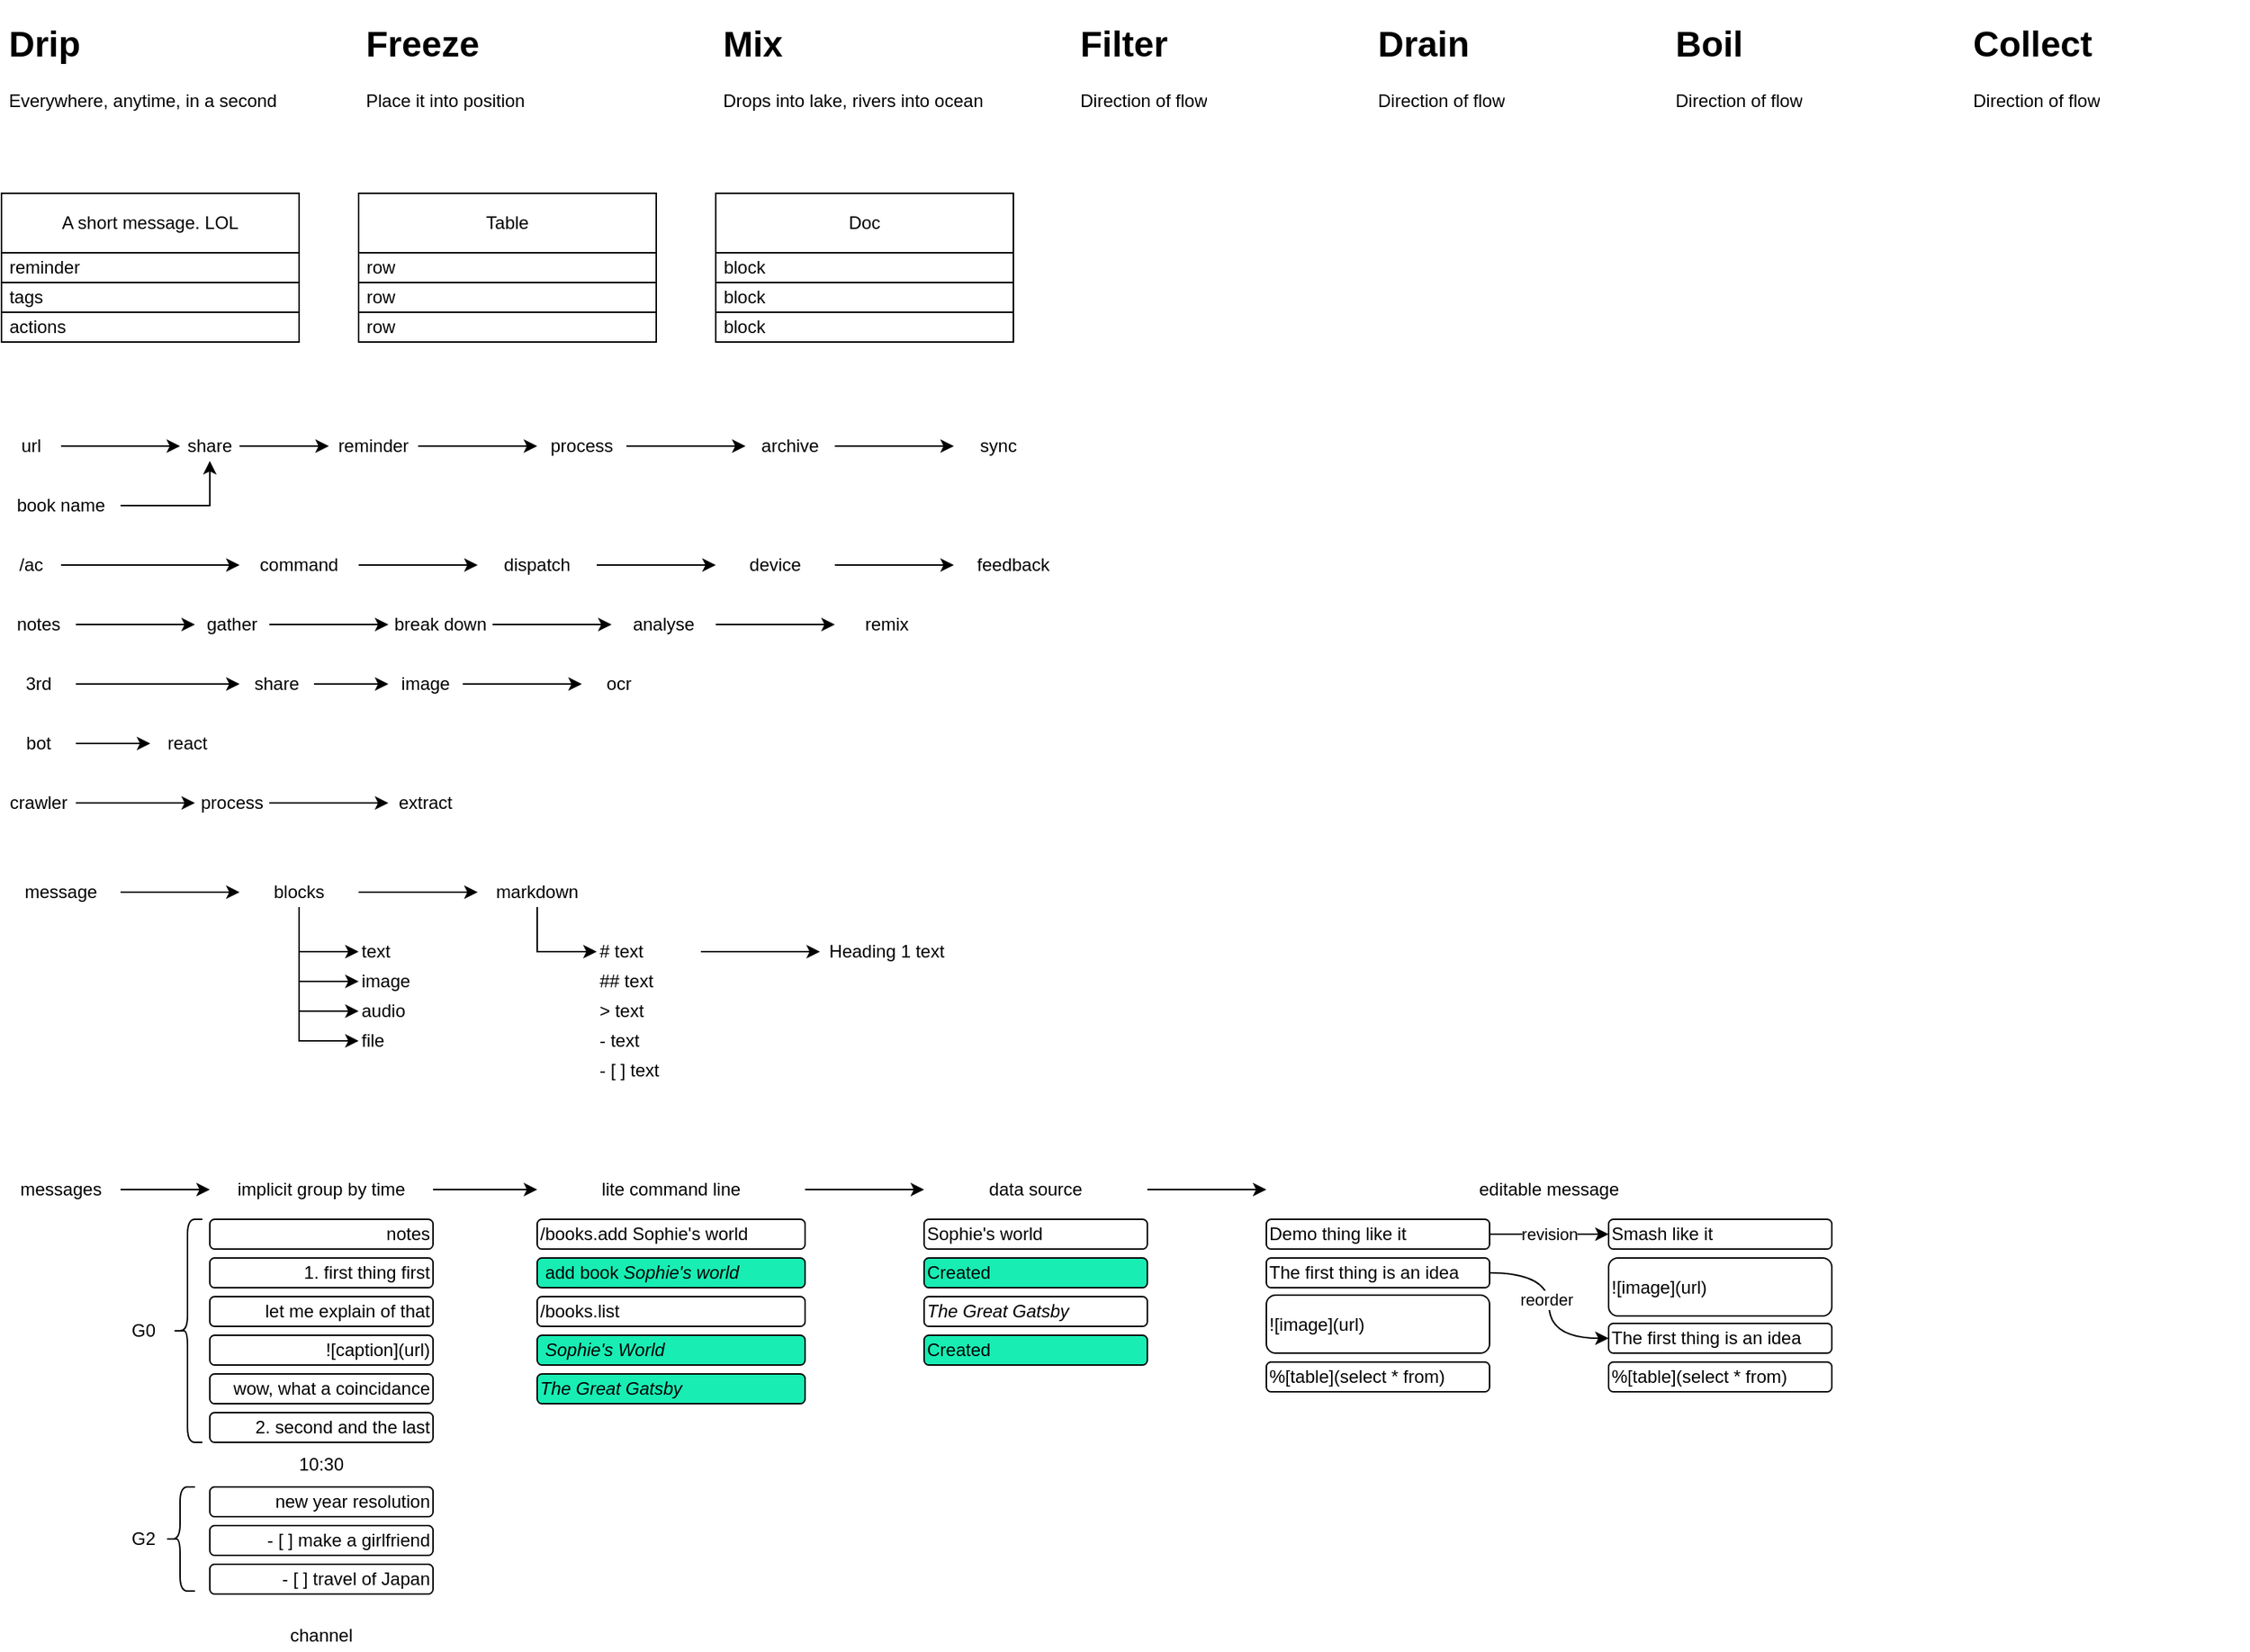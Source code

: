 <mxfile version="14.4.7" type="github">
  <diagram id="smtT8wupvltv7x-k8p_4" name="Page-1">
    <mxGraphModel dx="871" dy="509" grid="1" gridSize="10" guides="1" tooltips="1" connect="1" arrows="1" fold="1" page="1" pageScale="1" pageWidth="850" pageHeight="1100" math="0" shadow="0">
      <root>
        <mxCell id="0" />
        <mxCell id="1" parent="0" />
        <mxCell id="euIUzY9tBhmxN2oQmPMZ-3" value="&lt;h1&gt;Drip&lt;/h1&gt;&lt;p&gt;Everywhere, anytime, in a second&lt;/p&gt;" style="text;html=1;strokeColor=none;fillColor=none;spacing=5;spacingTop=-20;whiteSpace=wrap;overflow=hidden;rounded=0;" parent="1" vertex="1">
          <mxGeometry x="40" y="40" width="190" height="70" as="geometry" />
        </mxCell>
        <mxCell id="euIUzY9tBhmxN2oQmPMZ-4" value="A short message. LOL" style="rounded=0;whiteSpace=wrap;html=1;" parent="1" vertex="1">
          <mxGeometry x="40" y="160" width="200" height="40" as="geometry" />
        </mxCell>
        <mxCell id="euIUzY9tBhmxN2oQmPMZ-5" value="&amp;nbsp;reminder" style="rounded=0;whiteSpace=wrap;html=1;align=left;" parent="1" vertex="1">
          <mxGeometry x="40" y="200" width="200" height="20" as="geometry" />
        </mxCell>
        <mxCell id="euIUzY9tBhmxN2oQmPMZ-6" value="&amp;nbsp;tags" style="rounded=0;whiteSpace=wrap;html=1;align=left;" parent="1" vertex="1">
          <mxGeometry x="40" y="220" width="200" height="20" as="geometry" />
        </mxCell>
        <mxCell id="euIUzY9tBhmxN2oQmPMZ-7" value="&amp;nbsp;actions" style="rounded=0;whiteSpace=wrap;html=1;align=left;" parent="1" vertex="1">
          <mxGeometry x="40" y="240" width="200" height="20" as="geometry" />
        </mxCell>
        <mxCell id="euIUzY9tBhmxN2oQmPMZ-8" value="&lt;h1&gt;Freeze&lt;/h1&gt;&lt;p&gt;Place it into position&lt;/p&gt;" style="text;html=1;strokeColor=none;fillColor=none;spacing=5;spacingTop=-20;whiteSpace=wrap;overflow=hidden;rounded=0;" parent="1" vertex="1">
          <mxGeometry x="280" y="40" width="190" height="70" as="geometry" />
        </mxCell>
        <mxCell id="euIUzY9tBhmxN2oQmPMZ-9" value="Table" style="rounded=0;whiteSpace=wrap;html=1;" parent="1" vertex="1">
          <mxGeometry x="280" y="160" width="200" height="40" as="geometry" />
        </mxCell>
        <mxCell id="euIUzY9tBhmxN2oQmPMZ-10" value="&amp;nbsp;row" style="rounded=0;whiteSpace=wrap;html=1;align=left;" parent="1" vertex="1">
          <mxGeometry x="280" y="200" width="200" height="20" as="geometry" />
        </mxCell>
        <mxCell id="euIUzY9tBhmxN2oQmPMZ-11" value="&amp;nbsp;row" style="rounded=0;whiteSpace=wrap;html=1;align=left;" parent="1" vertex="1">
          <mxGeometry x="280" y="220" width="200" height="20" as="geometry" />
        </mxCell>
        <mxCell id="euIUzY9tBhmxN2oQmPMZ-12" value="&amp;nbsp;row" style="rounded=0;whiteSpace=wrap;html=1;align=left;" parent="1" vertex="1">
          <mxGeometry x="280" y="240" width="200" height="20" as="geometry" />
        </mxCell>
        <mxCell id="euIUzY9tBhmxN2oQmPMZ-13" value="&lt;h1&gt;Mix&lt;/h1&gt;&lt;p&gt;Drops into lake, rivers into ocean&lt;/p&gt;" style="text;html=1;strokeColor=none;fillColor=none;spacing=5;spacingTop=-20;whiteSpace=wrap;overflow=hidden;rounded=0;" parent="1" vertex="1">
          <mxGeometry x="520" y="40" width="190" height="70" as="geometry" />
        </mxCell>
        <mxCell id="euIUzY9tBhmxN2oQmPMZ-14" value="Doc" style="rounded=0;whiteSpace=wrap;html=1;" parent="1" vertex="1">
          <mxGeometry x="520" y="160" width="200" height="40" as="geometry" />
        </mxCell>
        <mxCell id="euIUzY9tBhmxN2oQmPMZ-15" value="&amp;nbsp;block" style="rounded=0;whiteSpace=wrap;html=1;align=left;" parent="1" vertex="1">
          <mxGeometry x="520" y="200" width="200" height="20" as="geometry" />
        </mxCell>
        <mxCell id="euIUzY9tBhmxN2oQmPMZ-16" value="&amp;nbsp;block" style="rounded=0;whiteSpace=wrap;html=1;align=left;" parent="1" vertex="1">
          <mxGeometry x="520" y="220" width="200" height="20" as="geometry" />
        </mxCell>
        <mxCell id="euIUzY9tBhmxN2oQmPMZ-17" value="&amp;nbsp;block" style="rounded=0;whiteSpace=wrap;html=1;align=left;" parent="1" vertex="1">
          <mxGeometry x="520" y="240" width="200" height="20" as="geometry" />
        </mxCell>
        <mxCell id="euIUzY9tBhmxN2oQmPMZ-18" value="&lt;h1&gt;Filter&lt;/h1&gt;&lt;p&gt;Direction of flow&lt;/p&gt;" style="text;html=1;strokeColor=none;fillColor=none;spacing=5;spacingTop=-20;whiteSpace=wrap;overflow=hidden;rounded=0;" parent="1" vertex="1">
          <mxGeometry x="760" y="40" width="190" height="70" as="geometry" />
        </mxCell>
        <mxCell id="euIUzY9tBhmxN2oQmPMZ-19" value="&lt;h1&gt;Boil&lt;/h1&gt;&lt;p&gt;Direction of flow&lt;/p&gt;" style="text;html=1;strokeColor=none;fillColor=none;spacing=5;spacingTop=-20;whiteSpace=wrap;overflow=hidden;rounded=0;" parent="1" vertex="1">
          <mxGeometry x="1160" y="40" width="190" height="70" as="geometry" />
        </mxCell>
        <mxCell id="euIUzY9tBhmxN2oQmPMZ-21" value="&lt;h1&gt;Collect&lt;/h1&gt;&lt;p&gt;Direction of flow&lt;/p&gt;" style="text;html=1;strokeColor=none;fillColor=none;spacing=5;spacingTop=-20;whiteSpace=wrap;overflow=hidden;rounded=0;" parent="1" vertex="1">
          <mxGeometry x="1360" y="40" width="190" height="70" as="geometry" />
        </mxCell>
        <mxCell id="euIUzY9tBhmxN2oQmPMZ-22" value="&lt;h1&gt;Drain&lt;/h1&gt;&lt;p&gt;Direction of flow&lt;/p&gt;" style="text;html=1;strokeColor=none;fillColor=none;spacing=5;spacingTop=-20;whiteSpace=wrap;overflow=hidden;rounded=0;" parent="1" vertex="1">
          <mxGeometry x="960" y="40" width="190" height="70" as="geometry" />
        </mxCell>
        <mxCell id="euIUzY9tBhmxN2oQmPMZ-25" value="" style="edgeStyle=orthogonalEdgeStyle;rounded=0;orthogonalLoop=1;jettySize=auto;html=1;" parent="1" source="euIUzY9tBhmxN2oQmPMZ-23" target="euIUzY9tBhmxN2oQmPMZ-24" edge="1">
          <mxGeometry relative="1" as="geometry" />
        </mxCell>
        <mxCell id="euIUzY9tBhmxN2oQmPMZ-23" value="url" style="text;html=1;strokeColor=none;fillColor=none;align=center;verticalAlign=middle;whiteSpace=wrap;rounded=0;" parent="1" vertex="1">
          <mxGeometry x="40" y="320" width="40" height="20" as="geometry" />
        </mxCell>
        <mxCell id="euIUzY9tBhmxN2oQmPMZ-27" value="" style="edgeStyle=orthogonalEdgeStyle;rounded=0;orthogonalLoop=1;jettySize=auto;html=1;" parent="1" source="euIUzY9tBhmxN2oQmPMZ-24" target="euIUzY9tBhmxN2oQmPMZ-26" edge="1">
          <mxGeometry relative="1" as="geometry" />
        </mxCell>
        <mxCell id="euIUzY9tBhmxN2oQmPMZ-24" value="share" style="text;html=1;strokeColor=none;fillColor=none;align=center;verticalAlign=middle;whiteSpace=wrap;rounded=0;" parent="1" vertex="1">
          <mxGeometry x="160" y="320" width="40" height="20" as="geometry" />
        </mxCell>
        <mxCell id="euIUzY9tBhmxN2oQmPMZ-31" value="" style="edgeStyle=orthogonalEdgeStyle;rounded=0;orthogonalLoop=1;jettySize=auto;html=1;" parent="1" source="euIUzY9tBhmxN2oQmPMZ-26" target="euIUzY9tBhmxN2oQmPMZ-30" edge="1">
          <mxGeometry relative="1" as="geometry" />
        </mxCell>
        <mxCell id="euIUzY9tBhmxN2oQmPMZ-26" value="reminder" style="text;html=1;strokeColor=none;fillColor=none;align=center;verticalAlign=middle;whiteSpace=wrap;rounded=0;" parent="1" vertex="1">
          <mxGeometry x="260" y="320" width="60" height="20" as="geometry" />
        </mxCell>
        <mxCell id="euIUzY9tBhmxN2oQmPMZ-33" value="" style="edgeStyle=orthogonalEdgeStyle;rounded=0;orthogonalLoop=1;jettySize=auto;html=1;" parent="1" source="euIUzY9tBhmxN2oQmPMZ-30" target="euIUzY9tBhmxN2oQmPMZ-32" edge="1">
          <mxGeometry relative="1" as="geometry" />
        </mxCell>
        <mxCell id="euIUzY9tBhmxN2oQmPMZ-30" value="process" style="text;html=1;strokeColor=none;fillColor=none;align=center;verticalAlign=middle;whiteSpace=wrap;rounded=0;" parent="1" vertex="1">
          <mxGeometry x="400" y="320" width="60" height="20" as="geometry" />
        </mxCell>
        <mxCell id="euIUzY9tBhmxN2oQmPMZ-35" value="" style="edgeStyle=orthogonalEdgeStyle;rounded=0;orthogonalLoop=1;jettySize=auto;html=1;" parent="1" source="euIUzY9tBhmxN2oQmPMZ-32" target="euIUzY9tBhmxN2oQmPMZ-34" edge="1">
          <mxGeometry relative="1" as="geometry" />
        </mxCell>
        <mxCell id="euIUzY9tBhmxN2oQmPMZ-32" value="archive" style="text;html=1;strokeColor=none;fillColor=none;align=center;verticalAlign=middle;whiteSpace=wrap;rounded=0;" parent="1" vertex="1">
          <mxGeometry x="540" y="320" width="60" height="20" as="geometry" />
        </mxCell>
        <mxCell id="euIUzY9tBhmxN2oQmPMZ-34" value="sync" style="text;html=1;strokeColor=none;fillColor=none;align=center;verticalAlign=middle;whiteSpace=wrap;rounded=0;" parent="1" vertex="1">
          <mxGeometry x="680" y="320" width="60" height="20" as="geometry" />
        </mxCell>
        <mxCell id="euIUzY9tBhmxN2oQmPMZ-37" value="" style="edgeStyle=orthogonalEdgeStyle;rounded=0;orthogonalLoop=1;jettySize=auto;html=1;" parent="1" source="euIUzY9tBhmxN2oQmPMZ-36" target="euIUzY9tBhmxN2oQmPMZ-24" edge="1">
          <mxGeometry relative="1" as="geometry" />
        </mxCell>
        <mxCell id="euIUzY9tBhmxN2oQmPMZ-36" value="book name" style="text;html=1;strokeColor=none;fillColor=none;align=center;verticalAlign=middle;whiteSpace=wrap;rounded=0;" parent="1" vertex="1">
          <mxGeometry x="40" y="360" width="80" height="20" as="geometry" />
        </mxCell>
        <mxCell id="euIUzY9tBhmxN2oQmPMZ-40" value="" style="edgeStyle=orthogonalEdgeStyle;rounded=0;orthogonalLoop=1;jettySize=auto;html=1;" parent="1" source="euIUzY9tBhmxN2oQmPMZ-38" target="euIUzY9tBhmxN2oQmPMZ-39" edge="1">
          <mxGeometry relative="1" as="geometry" />
        </mxCell>
        <mxCell id="euIUzY9tBhmxN2oQmPMZ-38" value="/ac" style="text;html=1;strokeColor=none;fillColor=none;align=center;verticalAlign=middle;whiteSpace=wrap;rounded=0;" parent="1" vertex="1">
          <mxGeometry x="40" y="400" width="40" height="20" as="geometry" />
        </mxCell>
        <mxCell id="euIUzY9tBhmxN2oQmPMZ-42" value="" style="edgeStyle=orthogonalEdgeStyle;rounded=0;orthogonalLoop=1;jettySize=auto;html=1;" parent="1" source="euIUzY9tBhmxN2oQmPMZ-39" target="euIUzY9tBhmxN2oQmPMZ-41" edge="1">
          <mxGeometry relative="1" as="geometry" />
        </mxCell>
        <mxCell id="euIUzY9tBhmxN2oQmPMZ-39" value="command" style="text;html=1;strokeColor=none;fillColor=none;align=center;verticalAlign=middle;whiteSpace=wrap;rounded=0;" parent="1" vertex="1">
          <mxGeometry x="200" y="400" width="80" height="20" as="geometry" />
        </mxCell>
        <mxCell id="euIUzY9tBhmxN2oQmPMZ-44" value="" style="edgeStyle=orthogonalEdgeStyle;rounded=0;orthogonalLoop=1;jettySize=auto;html=1;" parent="1" source="euIUzY9tBhmxN2oQmPMZ-41" target="euIUzY9tBhmxN2oQmPMZ-43" edge="1">
          <mxGeometry relative="1" as="geometry" />
        </mxCell>
        <mxCell id="euIUzY9tBhmxN2oQmPMZ-41" value="dispatch" style="text;html=1;strokeColor=none;fillColor=none;align=center;verticalAlign=middle;whiteSpace=wrap;rounded=0;" parent="1" vertex="1">
          <mxGeometry x="360" y="400" width="80" height="20" as="geometry" />
        </mxCell>
        <mxCell id="euIUzY9tBhmxN2oQmPMZ-46" value="" style="edgeStyle=orthogonalEdgeStyle;rounded=0;orthogonalLoop=1;jettySize=auto;html=1;" parent="1" source="euIUzY9tBhmxN2oQmPMZ-43" target="euIUzY9tBhmxN2oQmPMZ-45" edge="1">
          <mxGeometry relative="1" as="geometry" />
        </mxCell>
        <mxCell id="euIUzY9tBhmxN2oQmPMZ-43" value="device" style="text;html=1;strokeColor=none;fillColor=none;align=center;verticalAlign=middle;whiteSpace=wrap;rounded=0;" parent="1" vertex="1">
          <mxGeometry x="520" y="400" width="80" height="20" as="geometry" />
        </mxCell>
        <mxCell id="euIUzY9tBhmxN2oQmPMZ-45" value="feedback" style="text;html=1;strokeColor=none;fillColor=none;align=center;verticalAlign=middle;whiteSpace=wrap;rounded=0;" parent="1" vertex="1">
          <mxGeometry x="680" y="400" width="80" height="20" as="geometry" />
        </mxCell>
        <mxCell id="euIUzY9tBhmxN2oQmPMZ-49" value="" style="edgeStyle=orthogonalEdgeStyle;rounded=0;orthogonalLoop=1;jettySize=auto;html=1;" parent="1" source="euIUzY9tBhmxN2oQmPMZ-47" target="euIUzY9tBhmxN2oQmPMZ-48" edge="1">
          <mxGeometry relative="1" as="geometry" />
        </mxCell>
        <mxCell id="euIUzY9tBhmxN2oQmPMZ-47" value="notes" style="text;html=1;strokeColor=none;fillColor=none;align=center;verticalAlign=middle;whiteSpace=wrap;rounded=0;" parent="1" vertex="1">
          <mxGeometry x="40" y="440" width="50" height="20" as="geometry" />
        </mxCell>
        <mxCell id="euIUzY9tBhmxN2oQmPMZ-51" value="" style="edgeStyle=orthogonalEdgeStyle;rounded=0;orthogonalLoop=1;jettySize=auto;html=1;" parent="1" source="euIUzY9tBhmxN2oQmPMZ-48" target="euIUzY9tBhmxN2oQmPMZ-50" edge="1">
          <mxGeometry relative="1" as="geometry" />
        </mxCell>
        <mxCell id="euIUzY9tBhmxN2oQmPMZ-48" value="gather" style="text;html=1;strokeColor=none;fillColor=none;align=center;verticalAlign=middle;whiteSpace=wrap;rounded=0;" parent="1" vertex="1">
          <mxGeometry x="170" y="440" width="50" height="20" as="geometry" />
        </mxCell>
        <mxCell id="euIUzY9tBhmxN2oQmPMZ-53" value="" style="edgeStyle=orthogonalEdgeStyle;rounded=0;orthogonalLoop=1;jettySize=auto;html=1;" parent="1" source="euIUzY9tBhmxN2oQmPMZ-50" target="euIUzY9tBhmxN2oQmPMZ-52" edge="1">
          <mxGeometry relative="1" as="geometry" />
        </mxCell>
        <mxCell id="euIUzY9tBhmxN2oQmPMZ-50" value="break down" style="text;html=1;strokeColor=none;fillColor=none;align=center;verticalAlign=middle;whiteSpace=wrap;rounded=0;" parent="1" vertex="1">
          <mxGeometry x="300" y="440" width="70" height="20" as="geometry" />
        </mxCell>
        <mxCell id="euIUzY9tBhmxN2oQmPMZ-55" value="" style="edgeStyle=orthogonalEdgeStyle;rounded=0;orthogonalLoop=1;jettySize=auto;html=1;" parent="1" source="euIUzY9tBhmxN2oQmPMZ-52" target="euIUzY9tBhmxN2oQmPMZ-54" edge="1">
          <mxGeometry relative="1" as="geometry" />
        </mxCell>
        <mxCell id="euIUzY9tBhmxN2oQmPMZ-52" value="analyse" style="text;html=1;strokeColor=none;fillColor=none;align=center;verticalAlign=middle;whiteSpace=wrap;rounded=0;" parent="1" vertex="1">
          <mxGeometry x="450" y="440" width="70" height="20" as="geometry" />
        </mxCell>
        <mxCell id="euIUzY9tBhmxN2oQmPMZ-54" value="remix" style="text;html=1;strokeColor=none;fillColor=none;align=center;verticalAlign=middle;whiteSpace=wrap;rounded=0;" parent="1" vertex="1">
          <mxGeometry x="600" y="440" width="70" height="20" as="geometry" />
        </mxCell>
        <mxCell id="euIUzY9tBhmxN2oQmPMZ-58" value="" style="edgeStyle=orthogonalEdgeStyle;rounded=0;orthogonalLoop=1;jettySize=auto;html=1;" parent="1" source="euIUzY9tBhmxN2oQmPMZ-56" target="euIUzY9tBhmxN2oQmPMZ-57" edge="1">
          <mxGeometry relative="1" as="geometry" />
        </mxCell>
        <mxCell id="euIUzY9tBhmxN2oQmPMZ-56" value="3rd" style="text;html=1;strokeColor=none;fillColor=none;align=center;verticalAlign=middle;whiteSpace=wrap;rounded=0;" parent="1" vertex="1">
          <mxGeometry x="40" y="480" width="50" height="20" as="geometry" />
        </mxCell>
        <mxCell id="euIUzY9tBhmxN2oQmPMZ-60" value="" style="edgeStyle=orthogonalEdgeStyle;rounded=0;orthogonalLoop=1;jettySize=auto;html=1;" parent="1" source="euIUzY9tBhmxN2oQmPMZ-57" target="euIUzY9tBhmxN2oQmPMZ-59" edge="1">
          <mxGeometry relative="1" as="geometry" />
        </mxCell>
        <mxCell id="euIUzY9tBhmxN2oQmPMZ-57" value="share" style="text;html=1;strokeColor=none;fillColor=none;align=center;verticalAlign=middle;whiteSpace=wrap;rounded=0;" parent="1" vertex="1">
          <mxGeometry x="200" y="480" width="50" height="20" as="geometry" />
        </mxCell>
        <mxCell id="euIUzY9tBhmxN2oQmPMZ-62" value="" style="edgeStyle=orthogonalEdgeStyle;rounded=0;orthogonalLoop=1;jettySize=auto;html=1;" parent="1" source="euIUzY9tBhmxN2oQmPMZ-59" target="euIUzY9tBhmxN2oQmPMZ-61" edge="1">
          <mxGeometry relative="1" as="geometry" />
        </mxCell>
        <mxCell id="euIUzY9tBhmxN2oQmPMZ-59" value="image" style="text;html=1;strokeColor=none;fillColor=none;align=center;verticalAlign=middle;whiteSpace=wrap;rounded=0;" parent="1" vertex="1">
          <mxGeometry x="300" y="480" width="50" height="20" as="geometry" />
        </mxCell>
        <mxCell id="euIUzY9tBhmxN2oQmPMZ-61" value="ocr" style="text;html=1;strokeColor=none;fillColor=none;align=center;verticalAlign=middle;whiteSpace=wrap;rounded=0;" parent="1" vertex="1">
          <mxGeometry x="430" y="480" width="50" height="20" as="geometry" />
        </mxCell>
        <mxCell id="euIUzY9tBhmxN2oQmPMZ-67" value="" style="edgeStyle=orthogonalEdgeStyle;rounded=0;orthogonalLoop=1;jettySize=auto;html=1;" parent="1" source="euIUzY9tBhmxN2oQmPMZ-63" target="euIUzY9tBhmxN2oQmPMZ-66" edge="1">
          <mxGeometry relative="1" as="geometry" />
        </mxCell>
        <mxCell id="euIUzY9tBhmxN2oQmPMZ-63" value="bot" style="text;html=1;strokeColor=none;fillColor=none;align=center;verticalAlign=middle;whiteSpace=wrap;rounded=0;" parent="1" vertex="1">
          <mxGeometry x="40" y="520" width="50" height="20" as="geometry" />
        </mxCell>
        <mxCell id="euIUzY9tBhmxN2oQmPMZ-66" value="react" style="text;html=1;strokeColor=none;fillColor=none;align=center;verticalAlign=middle;whiteSpace=wrap;rounded=0;" parent="1" vertex="1">
          <mxGeometry x="140" y="520" width="50" height="20" as="geometry" />
        </mxCell>
        <mxCell id="euIUzY9tBhmxN2oQmPMZ-73" value="" style="edgeStyle=orthogonalEdgeStyle;rounded=0;orthogonalLoop=1;jettySize=auto;html=1;" parent="1" source="euIUzY9tBhmxN2oQmPMZ-71" target="euIUzY9tBhmxN2oQmPMZ-72" edge="1">
          <mxGeometry relative="1" as="geometry" />
        </mxCell>
        <mxCell id="euIUzY9tBhmxN2oQmPMZ-71" value="crawler" style="text;html=1;strokeColor=none;fillColor=none;align=center;verticalAlign=middle;whiteSpace=wrap;rounded=0;" parent="1" vertex="1">
          <mxGeometry x="40" y="560" width="50" height="20" as="geometry" />
        </mxCell>
        <mxCell id="euIUzY9tBhmxN2oQmPMZ-75" value="" style="edgeStyle=orthogonalEdgeStyle;rounded=0;orthogonalLoop=1;jettySize=auto;html=1;" parent="1" source="euIUzY9tBhmxN2oQmPMZ-72" target="euIUzY9tBhmxN2oQmPMZ-74" edge="1">
          <mxGeometry relative="1" as="geometry" />
        </mxCell>
        <mxCell id="euIUzY9tBhmxN2oQmPMZ-72" value="process" style="text;html=1;strokeColor=none;fillColor=none;align=center;verticalAlign=middle;whiteSpace=wrap;rounded=0;" parent="1" vertex="1">
          <mxGeometry x="170" y="560" width="50" height="20" as="geometry" />
        </mxCell>
        <mxCell id="euIUzY9tBhmxN2oQmPMZ-74" value="extract" style="text;html=1;strokeColor=none;fillColor=none;align=center;verticalAlign=middle;whiteSpace=wrap;rounded=0;" parent="1" vertex="1">
          <mxGeometry x="300" y="560" width="50" height="20" as="geometry" />
        </mxCell>
        <mxCell id="hIb05p2mT3cbretoBD5p-4" value="" style="edgeStyle=orthogonalEdgeStyle;rounded=0;orthogonalLoop=1;jettySize=auto;html=1;" edge="1" parent="1" source="hIb05p2mT3cbretoBD5p-1" target="hIb05p2mT3cbretoBD5p-3">
          <mxGeometry relative="1" as="geometry" />
        </mxCell>
        <mxCell id="hIb05p2mT3cbretoBD5p-1" value="message" style="text;html=1;strokeColor=none;fillColor=none;align=center;verticalAlign=middle;whiteSpace=wrap;rounded=0;" vertex="1" parent="1">
          <mxGeometry x="40" y="620" width="80" height="20" as="geometry" />
        </mxCell>
        <mxCell id="hIb05p2mT3cbretoBD5p-8" value="" style="edgeStyle=orthogonalEdgeStyle;rounded=0;orthogonalLoop=1;jettySize=auto;html=1;" edge="1" parent="1" source="hIb05p2mT3cbretoBD5p-3" target="hIb05p2mT3cbretoBD5p-7">
          <mxGeometry relative="1" as="geometry" />
        </mxCell>
        <mxCell id="hIb05p2mT3cbretoBD5p-14" style="edgeStyle=orthogonalEdgeStyle;rounded=0;orthogonalLoop=1;jettySize=auto;html=1;exitX=0.5;exitY=1;exitDx=0;exitDy=0;entryX=0;entryY=0.5;entryDx=0;entryDy=0;" edge="1" parent="1" source="hIb05p2mT3cbretoBD5p-3" target="hIb05p2mT3cbretoBD5p-5">
          <mxGeometry relative="1" as="geometry" />
        </mxCell>
        <mxCell id="hIb05p2mT3cbretoBD5p-15" style="edgeStyle=orthogonalEdgeStyle;rounded=0;orthogonalLoop=1;jettySize=auto;html=1;exitX=0.5;exitY=1;exitDx=0;exitDy=0;entryX=0;entryY=0.5;entryDx=0;entryDy=0;" edge="1" parent="1" source="hIb05p2mT3cbretoBD5p-3" target="hIb05p2mT3cbretoBD5p-13">
          <mxGeometry relative="1" as="geometry" />
        </mxCell>
        <mxCell id="hIb05p2mT3cbretoBD5p-18" style="edgeStyle=orthogonalEdgeStyle;rounded=0;orthogonalLoop=1;jettySize=auto;html=1;exitX=0.5;exitY=1;exitDx=0;exitDy=0;entryX=0;entryY=0.5;entryDx=0;entryDy=0;" edge="1" parent="1" source="hIb05p2mT3cbretoBD5p-3" target="hIb05p2mT3cbretoBD5p-16">
          <mxGeometry relative="1" as="geometry" />
        </mxCell>
        <mxCell id="hIb05p2mT3cbretoBD5p-19" style="edgeStyle=orthogonalEdgeStyle;rounded=0;orthogonalLoop=1;jettySize=auto;html=1;exitX=0.5;exitY=1;exitDx=0;exitDy=0;entryX=0;entryY=0.5;entryDx=0;entryDy=0;" edge="1" parent="1" source="hIb05p2mT3cbretoBD5p-3" target="hIb05p2mT3cbretoBD5p-17">
          <mxGeometry relative="1" as="geometry" />
        </mxCell>
        <mxCell id="hIb05p2mT3cbretoBD5p-3" value="blocks" style="text;html=1;strokeColor=none;fillColor=none;align=center;verticalAlign=middle;whiteSpace=wrap;rounded=0;" vertex="1" parent="1">
          <mxGeometry x="200" y="620" width="80" height="20" as="geometry" />
        </mxCell>
        <mxCell id="hIb05p2mT3cbretoBD5p-5" value="text" style="text;html=1;strokeColor=none;fillColor=none;align=left;verticalAlign=middle;whiteSpace=wrap;rounded=0;" vertex="1" parent="1">
          <mxGeometry x="280" y="660" width="80" height="20" as="geometry" />
        </mxCell>
        <mxCell id="hIb05p2mT3cbretoBD5p-20" style="edgeStyle=orthogonalEdgeStyle;rounded=0;orthogonalLoop=1;jettySize=auto;html=1;exitX=0.5;exitY=1;exitDx=0;exitDy=0;entryX=0;entryY=0.5;entryDx=0;entryDy=0;" edge="1" parent="1" source="hIb05p2mT3cbretoBD5p-7" target="hIb05p2mT3cbretoBD5p-9">
          <mxGeometry relative="1" as="geometry" />
        </mxCell>
        <mxCell id="hIb05p2mT3cbretoBD5p-7" value="markdown" style="text;html=1;strokeColor=none;fillColor=none;align=center;verticalAlign=middle;whiteSpace=wrap;rounded=0;" vertex="1" parent="1">
          <mxGeometry x="360" y="620" width="80" height="20" as="geometry" />
        </mxCell>
        <mxCell id="hIb05p2mT3cbretoBD5p-12" value="" style="edgeStyle=orthogonalEdgeStyle;rounded=0;orthogonalLoop=1;jettySize=auto;html=1;" edge="1" parent="1" source="hIb05p2mT3cbretoBD5p-9" target="hIb05p2mT3cbretoBD5p-11">
          <mxGeometry relative="1" as="geometry" />
        </mxCell>
        <mxCell id="hIb05p2mT3cbretoBD5p-11" value="Heading 1 text" style="text;html=1;strokeColor=none;fillColor=none;align=center;verticalAlign=middle;whiteSpace=wrap;rounded=0;" vertex="1" parent="1">
          <mxGeometry x="590" y="660" width="90" height="20" as="geometry" />
        </mxCell>
        <mxCell id="hIb05p2mT3cbretoBD5p-13" value="image" style="text;html=1;strokeColor=none;fillColor=none;align=left;verticalAlign=middle;whiteSpace=wrap;rounded=0;" vertex="1" parent="1">
          <mxGeometry x="280" y="680" width="80" height="20" as="geometry" />
        </mxCell>
        <mxCell id="hIb05p2mT3cbretoBD5p-16" value="audio" style="text;html=1;strokeColor=none;fillColor=none;align=left;verticalAlign=middle;whiteSpace=wrap;rounded=0;" vertex="1" parent="1">
          <mxGeometry x="280" y="700" width="80" height="20" as="geometry" />
        </mxCell>
        <mxCell id="hIb05p2mT3cbretoBD5p-17" value="file" style="text;html=1;strokeColor=none;fillColor=none;align=left;verticalAlign=middle;whiteSpace=wrap;rounded=0;" vertex="1" parent="1">
          <mxGeometry x="280" y="720" width="80" height="20" as="geometry" />
        </mxCell>
        <mxCell id="hIb05p2mT3cbretoBD5p-9" value="# text" style="text;html=1;strokeColor=none;fillColor=none;align=left;verticalAlign=middle;whiteSpace=wrap;rounded=0;" vertex="1" parent="1">
          <mxGeometry x="440" y="660" width="70" height="20" as="geometry" />
        </mxCell>
        <mxCell id="hIb05p2mT3cbretoBD5p-21" value="## text" style="text;html=1;strokeColor=none;fillColor=none;align=left;verticalAlign=middle;whiteSpace=wrap;rounded=0;" vertex="1" parent="1">
          <mxGeometry x="440" y="680" width="70" height="20" as="geometry" />
        </mxCell>
        <mxCell id="hIb05p2mT3cbretoBD5p-22" value="&amp;gt; text" style="text;html=1;strokeColor=none;fillColor=none;align=left;verticalAlign=middle;whiteSpace=wrap;rounded=0;" vertex="1" parent="1">
          <mxGeometry x="440" y="700" width="70" height="20" as="geometry" />
        </mxCell>
        <mxCell id="hIb05p2mT3cbretoBD5p-23" value="- text" style="text;html=1;strokeColor=none;fillColor=none;align=left;verticalAlign=middle;whiteSpace=wrap;rounded=0;" vertex="1" parent="1">
          <mxGeometry x="440" y="720" width="70" height="20" as="geometry" />
        </mxCell>
        <mxCell id="hIb05p2mT3cbretoBD5p-24" value="- [ ] text" style="text;html=1;strokeColor=none;fillColor=none;align=left;verticalAlign=middle;whiteSpace=wrap;rounded=0;" vertex="1" parent="1">
          <mxGeometry x="440" y="740" width="70" height="20" as="geometry" />
        </mxCell>
        <mxCell id="hIb05p2mT3cbretoBD5p-28" value="" style="edgeStyle=orthogonalEdgeStyle;rounded=0;orthogonalLoop=1;jettySize=auto;html=1;" edge="1" parent="1" source="hIb05p2mT3cbretoBD5p-26" target="hIb05p2mT3cbretoBD5p-27">
          <mxGeometry relative="1" as="geometry" />
        </mxCell>
        <mxCell id="hIb05p2mT3cbretoBD5p-26" value="messages" style="text;html=1;strokeColor=none;fillColor=none;align=center;verticalAlign=middle;whiteSpace=wrap;rounded=0;" vertex="1" parent="1">
          <mxGeometry x="40" y="820" width="80" height="20" as="geometry" />
        </mxCell>
        <mxCell id="hIb05p2mT3cbretoBD5p-51" value="" style="edgeStyle=orthogonalEdgeStyle;rounded=0;orthogonalLoop=1;jettySize=auto;html=1;" edge="1" parent="1" source="hIb05p2mT3cbretoBD5p-27" target="hIb05p2mT3cbretoBD5p-50">
          <mxGeometry relative="1" as="geometry" />
        </mxCell>
        <mxCell id="hIb05p2mT3cbretoBD5p-27" value="implicit group by time" style="text;html=1;strokeColor=none;fillColor=none;align=center;verticalAlign=middle;whiteSpace=wrap;rounded=0;" vertex="1" parent="1">
          <mxGeometry x="180" y="820" width="150" height="20" as="geometry" />
        </mxCell>
        <mxCell id="hIb05p2mT3cbretoBD5p-29" value="notes" style="text;html=1;fillColor=none;align=right;verticalAlign=middle;whiteSpace=wrap;rounded=1;container=0;strokeColor=#000000;arcSize=16;absoluteArcSize=0;" vertex="1" parent="1">
          <mxGeometry x="180" y="850" width="150" height="20" as="geometry" />
        </mxCell>
        <mxCell id="hIb05p2mT3cbretoBD5p-30" value="1. first thing first" style="text;html=1;fillColor=none;align=right;verticalAlign=middle;whiteSpace=wrap;rounded=1;container=0;strokeColor=#000000;arcSize=16;absoluteArcSize=0;" vertex="1" parent="1">
          <mxGeometry x="180" y="876" width="150" height="20" as="geometry" />
        </mxCell>
        <mxCell id="hIb05p2mT3cbretoBD5p-31" value="let me explain of that" style="text;html=1;fillColor=none;align=right;verticalAlign=middle;whiteSpace=wrap;rounded=1;container=0;strokeColor=#000000;arcSize=16;absoluteArcSize=0;" vertex="1" parent="1">
          <mxGeometry x="180" y="902" width="150" height="20" as="geometry" />
        </mxCell>
        <mxCell id="hIb05p2mT3cbretoBD5p-32" value="![caption](url)" style="text;html=1;fillColor=none;align=right;verticalAlign=middle;whiteSpace=wrap;rounded=1;container=0;strokeColor=#000000;arcSize=16;absoluteArcSize=0;" vertex="1" parent="1">
          <mxGeometry x="180" y="928" width="150" height="20" as="geometry" />
        </mxCell>
        <mxCell id="hIb05p2mT3cbretoBD5p-33" value="wow, what a coincidance" style="text;html=1;fillColor=none;align=right;verticalAlign=middle;whiteSpace=wrap;rounded=1;container=0;strokeColor=#000000;arcSize=16;absoluteArcSize=0;" vertex="1" parent="1">
          <mxGeometry x="180" y="954" width="150" height="20" as="geometry" />
        </mxCell>
        <mxCell id="hIb05p2mT3cbretoBD5p-34" value="2. second and the last" style="text;html=1;fillColor=none;align=right;verticalAlign=middle;whiteSpace=wrap;rounded=1;container=0;strokeColor=#000000;arcSize=16;absoluteArcSize=0;" vertex="1" parent="1">
          <mxGeometry x="180" y="980" width="150" height="20" as="geometry" />
        </mxCell>
        <mxCell id="hIb05p2mT3cbretoBD5p-36" value="new year resolution" style="text;html=1;fillColor=none;align=right;verticalAlign=middle;whiteSpace=wrap;rounded=1;container=0;strokeColor=#000000;arcSize=16;absoluteArcSize=0;" vertex="1" parent="1">
          <mxGeometry x="180" y="1030" width="150" height="20" as="geometry" />
        </mxCell>
        <mxCell id="hIb05p2mT3cbretoBD5p-37" value="10:30" style="text;html=1;strokeColor=none;fillColor=none;align=center;verticalAlign=middle;whiteSpace=wrap;rounded=0;" vertex="1" parent="1">
          <mxGeometry x="235" y="1005" width="40" height="20" as="geometry" />
        </mxCell>
        <mxCell id="hIb05p2mT3cbretoBD5p-38" value="- [ ] make a girlfriend" style="text;html=1;fillColor=none;align=right;verticalAlign=middle;whiteSpace=wrap;rounded=1;container=0;strokeColor=#000000;arcSize=16;absoluteArcSize=0;" vertex="1" parent="1">
          <mxGeometry x="180" y="1056" width="150" height="20" as="geometry" />
        </mxCell>
        <mxCell id="hIb05p2mT3cbretoBD5p-39" value="- [ ] travel of Japan" style="text;html=1;fillColor=none;align=right;verticalAlign=middle;whiteSpace=wrap;rounded=1;container=0;strokeColor=#000000;arcSize=16;absoluteArcSize=0;" vertex="1" parent="1">
          <mxGeometry x="180" y="1082" width="150" height="20" as="geometry" />
        </mxCell>
        <mxCell id="hIb05p2mT3cbretoBD5p-40" value="" style="shape=curlyBracket;whiteSpace=wrap;html=1;rounded=1;strokeColor=#000000;align=right;" vertex="1" parent="1">
          <mxGeometry x="155" y="850" width="20" height="150" as="geometry" />
        </mxCell>
        <mxCell id="hIb05p2mT3cbretoBD5p-41" value="G0" style="text;html=1;align=center;verticalAlign=middle;resizable=0;points=[];autosize=1;" vertex="1" parent="1">
          <mxGeometry x="120" y="915" width="30" height="20" as="geometry" />
        </mxCell>
        <mxCell id="hIb05p2mT3cbretoBD5p-42" value="" style="shape=curlyBracket;whiteSpace=wrap;html=1;rounded=1;strokeColor=#000000;align=right;" vertex="1" parent="1">
          <mxGeometry x="150" y="1030" width="20" height="70" as="geometry" />
        </mxCell>
        <mxCell id="hIb05p2mT3cbretoBD5p-43" value="G2" style="text;html=1;align=center;verticalAlign=middle;resizable=0;points=[];autosize=1;" vertex="1" parent="1">
          <mxGeometry x="120" y="1055" width="30" height="20" as="geometry" />
        </mxCell>
        <mxCell id="hIb05p2mT3cbretoBD5p-45" value="/books.add Sophie&#39;s world" style="text;html=1;fillColor=none;align=left;verticalAlign=middle;whiteSpace=wrap;rounded=1;container=0;strokeColor=#000000;arcSize=16;absoluteArcSize=0;" vertex="1" parent="1">
          <mxGeometry x="400" y="850" width="180" height="20" as="geometry" />
        </mxCell>
        <mxCell id="hIb05p2mT3cbretoBD5p-46" value="&amp;nbsp;add book&amp;nbsp;&lt;span style=&quot;text-align: right&quot;&gt;&lt;i&gt;Sophie&#39;s world&lt;/i&gt;&lt;/span&gt;" style="text;html=1;align=left;verticalAlign=middle;whiteSpace=wrap;rounded=1;container=0;strokeColor=#000000;arcSize=16;absoluteArcSize=0;fillColor=#18EDB4;" vertex="1" parent="1">
          <mxGeometry x="400" y="876" width="180" height="20" as="geometry" />
        </mxCell>
        <mxCell id="hIb05p2mT3cbretoBD5p-47" value="/books.list" style="text;html=1;fillColor=none;align=left;verticalAlign=middle;whiteSpace=wrap;rounded=1;container=0;strokeColor=#000000;arcSize=16;absoluteArcSize=0;" vertex="1" parent="1">
          <mxGeometry x="400" y="902" width="180" height="20" as="geometry" />
        </mxCell>
        <mxCell id="hIb05p2mT3cbretoBD5p-48" value="&amp;nbsp;&lt;span style=&quot;text-align: right&quot;&gt;&lt;i&gt;Sophie&#39;s World&lt;/i&gt;&lt;/span&gt;" style="text;html=1;align=left;verticalAlign=middle;whiteSpace=wrap;rounded=1;container=0;strokeColor=#000000;arcSize=16;absoluteArcSize=0;fillColor=#18EDB4;" vertex="1" parent="1">
          <mxGeometry x="400" y="928" width="180" height="20" as="geometry" />
        </mxCell>
        <mxCell id="hIb05p2mT3cbretoBD5p-49" value="The Great Gatsby" style="text;html=1;align=left;verticalAlign=middle;whiteSpace=wrap;rounded=1;container=0;strokeColor=#000000;arcSize=16;absoluteArcSize=0;fontStyle=2;fillColor=#18EDB4;" vertex="1" parent="1">
          <mxGeometry x="400" y="954" width="180" height="20" as="geometry" />
        </mxCell>
        <mxCell id="hIb05p2mT3cbretoBD5p-53" value="" style="edgeStyle=orthogonalEdgeStyle;rounded=0;orthogonalLoop=1;jettySize=auto;html=1;" edge="1" parent="1" source="hIb05p2mT3cbretoBD5p-50" target="hIb05p2mT3cbretoBD5p-52">
          <mxGeometry relative="1" as="geometry" />
        </mxCell>
        <mxCell id="hIb05p2mT3cbretoBD5p-50" value="lite command line" style="text;html=1;strokeColor=none;fillColor=none;align=center;verticalAlign=middle;whiteSpace=wrap;rounded=0;" vertex="1" parent="1">
          <mxGeometry x="400" y="820" width="180" height="20" as="geometry" />
        </mxCell>
        <mxCell id="hIb05p2mT3cbretoBD5p-65" value="" style="edgeStyle=orthogonalEdgeStyle;rounded=0;orthogonalLoop=1;jettySize=auto;html=1;" edge="1" parent="1" source="hIb05p2mT3cbretoBD5p-52" target="hIb05p2mT3cbretoBD5p-64">
          <mxGeometry relative="1" as="geometry" />
        </mxCell>
        <mxCell id="hIb05p2mT3cbretoBD5p-52" value="data source" style="text;html=1;strokeColor=none;fillColor=none;align=center;verticalAlign=middle;whiteSpace=wrap;rounded=0;" vertex="1" parent="1">
          <mxGeometry x="660" y="820" width="150" height="20" as="geometry" />
        </mxCell>
        <mxCell id="hIb05p2mT3cbretoBD5p-54" value="channel" style="text;html=1;strokeColor=none;fillColor=none;align=center;verticalAlign=middle;whiteSpace=wrap;rounded=0;" vertex="1" parent="1">
          <mxGeometry x="235" y="1120" width="40" height="20" as="geometry" />
        </mxCell>
        <mxCell id="hIb05p2mT3cbretoBD5p-55" value="&lt;span style=&quot;&quot;&gt;Sophie&#39;s world&lt;/span&gt;" style="text;html=1;fillColor=none;align=left;verticalAlign=middle;whiteSpace=wrap;rounded=1;container=0;strokeColor=#000000;arcSize=16;absoluteArcSize=0;" vertex="1" parent="1">
          <mxGeometry x="660" y="850" width="150" height="20" as="geometry" />
        </mxCell>
        <mxCell id="hIb05p2mT3cbretoBD5p-58" value="&lt;span style=&quot;&quot;&gt;Created&lt;/span&gt;" style="text;html=1;align=left;verticalAlign=middle;whiteSpace=wrap;rounded=1;container=0;strokeColor=#000000;arcSize=16;absoluteArcSize=0;fillColor=#18EDB4;" vertex="1" parent="1">
          <mxGeometry x="660" y="876" width="150" height="20" as="geometry" />
        </mxCell>
        <mxCell id="hIb05p2mT3cbretoBD5p-60" value="&lt;span style=&quot;font-style: italic&quot;&gt;The Great Gatsby&lt;/span&gt;" style="text;html=1;fillColor=none;align=left;verticalAlign=middle;whiteSpace=wrap;rounded=1;container=0;strokeColor=#000000;arcSize=16;absoluteArcSize=0;" vertex="1" parent="1">
          <mxGeometry x="660" y="902" width="150" height="20" as="geometry" />
        </mxCell>
        <mxCell id="hIb05p2mT3cbretoBD5p-61" value="&lt;span style=&quot;&quot;&gt;Created&lt;/span&gt;" style="text;html=1;align=left;verticalAlign=middle;whiteSpace=wrap;rounded=1;container=0;strokeColor=#000000;arcSize=16;absoluteArcSize=0;fillColor=#18EDB4;" vertex="1" parent="1">
          <mxGeometry x="660" y="928" width="150" height="20" as="geometry" />
        </mxCell>
        <mxCell id="hIb05p2mT3cbretoBD5p-64" value="editable message" style="text;html=1;strokeColor=none;fillColor=none;align=center;verticalAlign=middle;whiteSpace=wrap;rounded=0;" vertex="1" parent="1">
          <mxGeometry x="890" y="820" width="380" height="20" as="geometry" />
        </mxCell>
        <mxCell id="hIb05p2mT3cbretoBD5p-76" style="edgeStyle=orthogonalEdgeStyle;rounded=0;orthogonalLoop=1;jettySize=auto;html=1;exitX=1;exitY=0.5;exitDx=0;exitDy=0;entryX=0;entryY=0.5;entryDx=0;entryDy=0;curved=1;" edge="1" parent="1" source="hIb05p2mT3cbretoBD5p-66" target="hIb05p2mT3cbretoBD5p-73">
          <mxGeometry relative="1" as="geometry" />
        </mxCell>
        <mxCell id="hIb05p2mT3cbretoBD5p-79" value="reorder" style="edgeLabel;html=1;align=center;verticalAlign=middle;resizable=0;points=[];" vertex="1" connectable="0" parent="hIb05p2mT3cbretoBD5p-76">
          <mxGeometry x="-0.066" y="-2" relative="1" as="geometry">
            <mxPoint as="offset" />
          </mxGeometry>
        </mxCell>
        <mxCell id="hIb05p2mT3cbretoBD5p-66" value="&lt;span&gt;The first thing is an idea&lt;/span&gt;" style="text;html=1;fillColor=none;align=left;verticalAlign=middle;whiteSpace=wrap;rounded=1;container=0;strokeColor=#000000;arcSize=16;absoluteArcSize=0;" vertex="1" parent="1">
          <mxGeometry x="890" y="876" width="150" height="20" as="geometry" />
        </mxCell>
        <mxCell id="hIb05p2mT3cbretoBD5p-77" style="edgeStyle=orthogonalEdgeStyle;curved=1;rounded=0;orthogonalLoop=1;jettySize=auto;html=1;exitX=1;exitY=0.5;exitDx=0;exitDy=0;entryX=0;entryY=0.5;entryDx=0;entryDy=0;" edge="1" parent="1" source="hIb05p2mT3cbretoBD5p-67" target="hIb05p2mT3cbretoBD5p-70">
          <mxGeometry relative="1" as="geometry" />
        </mxCell>
        <mxCell id="hIb05p2mT3cbretoBD5p-78" value="revision" style="edgeLabel;html=1;align=center;verticalAlign=middle;resizable=0;points=[];" vertex="1" connectable="0" parent="hIb05p2mT3cbretoBD5p-77">
          <mxGeometry x="-0.225" y="-1" relative="1" as="geometry">
            <mxPoint x="9" y="-1" as="offset" />
          </mxGeometry>
        </mxCell>
        <mxCell id="hIb05p2mT3cbretoBD5p-67" value="&lt;span&gt;Demo thing like it&lt;/span&gt;" style="text;html=1;fillColor=none;align=left;verticalAlign=middle;whiteSpace=wrap;rounded=1;container=0;strokeColor=#000000;arcSize=16;absoluteArcSize=0;" vertex="1" parent="1">
          <mxGeometry x="890" y="850" width="150" height="20" as="geometry" />
        </mxCell>
        <mxCell id="hIb05p2mT3cbretoBD5p-68" value="![image](url)" style="text;html=1;fillColor=none;align=left;verticalAlign=middle;whiteSpace=wrap;rounded=1;container=0;strokeColor=#000000;arcSize=16;absoluteArcSize=0;" vertex="1" parent="1">
          <mxGeometry x="890" y="901" width="150" height="39" as="geometry" />
        </mxCell>
        <mxCell id="hIb05p2mT3cbretoBD5p-69" value="%[table](select * from)" style="text;html=1;fillColor=none;align=left;verticalAlign=middle;whiteSpace=wrap;rounded=1;container=0;strokeColor=#000000;arcSize=16;absoluteArcSize=0;" vertex="1" parent="1">
          <mxGeometry x="890" y="946" width="150" height="20" as="geometry" />
        </mxCell>
        <mxCell id="hIb05p2mT3cbretoBD5p-70" value="&lt;span&gt;Smash like it&lt;/span&gt;" style="text;html=1;fillColor=none;align=left;verticalAlign=middle;whiteSpace=wrap;rounded=1;container=0;strokeColor=#000000;arcSize=16;absoluteArcSize=0;" vertex="1" parent="1">
          <mxGeometry x="1120" y="850" width="150" height="20" as="geometry" />
        </mxCell>
        <mxCell id="hIb05p2mT3cbretoBD5p-73" value="&lt;span&gt;The first thing is an idea&lt;/span&gt;" style="text;html=1;fillColor=none;align=left;verticalAlign=middle;whiteSpace=wrap;rounded=1;container=0;strokeColor=#000000;arcSize=16;absoluteArcSize=0;" vertex="1" parent="1">
          <mxGeometry x="1120" y="920" width="150" height="20" as="geometry" />
        </mxCell>
        <mxCell id="hIb05p2mT3cbretoBD5p-74" value="![image](url)" style="text;html=1;fillColor=none;align=left;verticalAlign=middle;whiteSpace=wrap;rounded=1;container=0;strokeColor=#000000;arcSize=16;absoluteArcSize=0;" vertex="1" parent="1">
          <mxGeometry x="1120" y="876" width="150" height="39" as="geometry" />
        </mxCell>
        <mxCell id="hIb05p2mT3cbretoBD5p-75" value="%[table](select * from)" style="text;html=1;fillColor=none;align=left;verticalAlign=middle;whiteSpace=wrap;rounded=1;container=0;strokeColor=#000000;arcSize=16;absoluteArcSize=0;" vertex="1" parent="1">
          <mxGeometry x="1120" y="946" width="150" height="20" as="geometry" />
        </mxCell>
      </root>
    </mxGraphModel>
  </diagram>
</mxfile>
